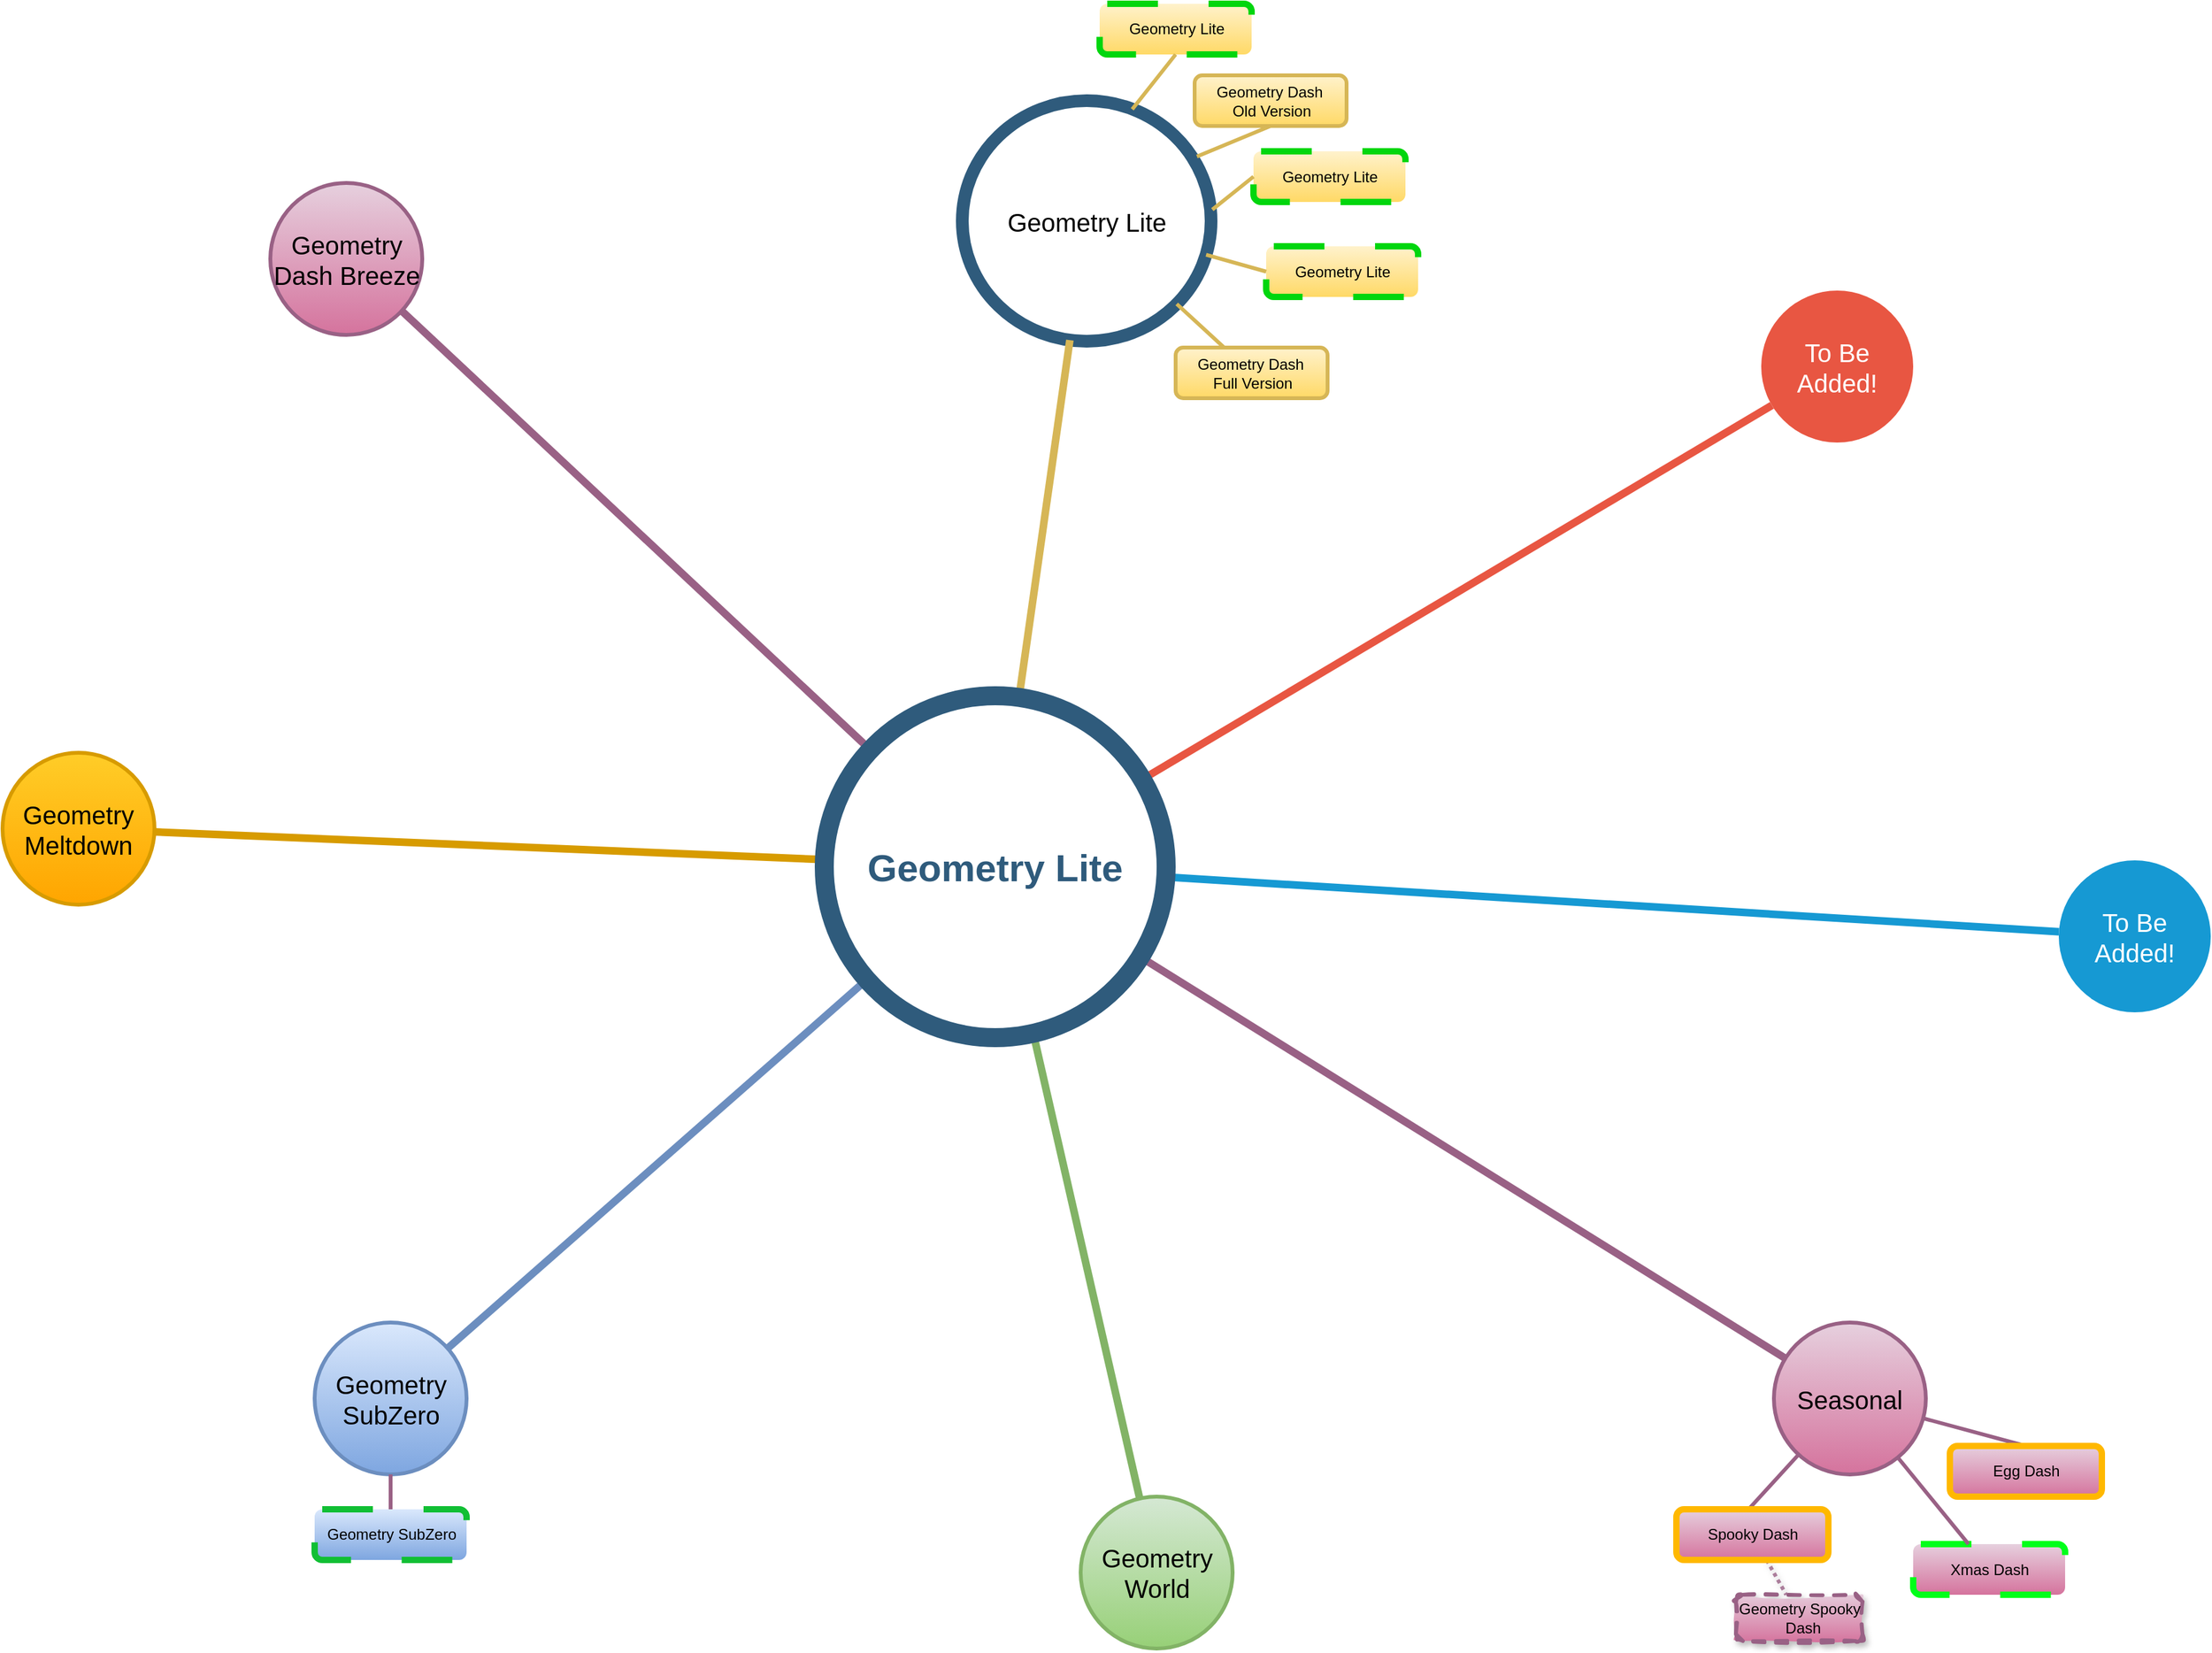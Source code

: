 <mxfile version="24.4.13" type="github">
  <diagram id="6a731a19-8d31-9384-78a2-239565b7b9f0" name="Page-1">
    <mxGraphModel dx="3500" dy="2057" grid="1" gridSize="10" guides="1" tooltips="1" connect="1" arrows="1" fold="1" page="1" pageScale="1" pageWidth="1169" pageHeight="827" background="none" math="0" shadow="0">
      <root>
        <mxCell id="0" />
        <mxCell id="1" parent="0" />
        <mxCell id="1350" value="Geometry Dash Breeze" style="ellipse;whiteSpace=wrap;html=1;shadow=0;fontFamily=Helvetica;fontSize=20;align=center;strokeWidth=3;fillColor=#e6d0de;strokeColor=#996185;gradientColor=#d5739d;" parent="1" vertex="1">
          <mxGeometry x="523.5" y="271.5" width="120" height="120" as="geometry" />
        </mxCell>
        <mxCell id="1351" value="Geometry Lite" style="ellipse;whiteSpace=wrap;html=1;shadow=0;fontFamily=Helvetica;fontSize=20;align=center;strokeWidth=10;fillColor=#FFFFFF;strokeColor=#2F5B7C;gradientColor=#FFFFFF;" parent="1" vertex="1">
          <mxGeometry x="1070" y="206.5" width="196.5" height="190" as="geometry" />
        </mxCell>
        <mxCell id="1352" value="To Be Added!" style="ellipse;whiteSpace=wrap;html=1;shadow=0;fontFamily=Helvetica;fontSize=20;fontColor=#FFFFFF;align=center;strokeWidth=3;fillColor=#E85642;strokeColor=none;" parent="1" vertex="1">
          <mxGeometry x="1701" y="356.5" width="120" height="120" as="geometry" />
        </mxCell>
        <mxCell id="1353" value="To Be Added!" style="ellipse;whiteSpace=wrap;html=1;shadow=0;fontFamily=Helvetica;fontSize=20;fontColor=#FFFFFF;align=center;strokeWidth=3;fillColor=#1699D3;strokeColor=none;" parent="1" vertex="1">
          <mxGeometry x="1936" y="806.5" width="120" height="120" as="geometry" />
        </mxCell>
        <mxCell id="1354" value="Seasonal" style="ellipse;whiteSpace=wrap;html=1;shadow=0;fontFamily=Helvetica;fontSize=20;align=center;strokeWidth=3;fillColor=#e6d0de;strokeColor=#996185;gradientColor=#d5739d;" parent="1" vertex="1">
          <mxGeometry x="1711" y="1171.5" width="120" height="120" as="geometry" />
        </mxCell>
        <mxCell id="1355" value="Geometry World" style="ellipse;whiteSpace=wrap;html=1;shadow=0;fontFamily=Helvetica;fontSize=20;align=center;strokeWidth=3;fillColor=#d5e8d4;strokeColor=#82b366;gradientColor=#97d077;" parent="1" vertex="1">
          <mxGeometry x="1163.5" y="1309" width="120" height="120" as="geometry" />
        </mxCell>
        <mxCell id="1356" value="Geometry SubZero" style="ellipse;whiteSpace=wrap;html=1;shadow=0;fontFamily=Helvetica;fontSize=20;align=center;strokeWidth=3;fillColor=#dae8fc;strokeColor=#6c8ebf;gradientColor=#7ea6e0;" parent="1" vertex="1">
          <mxGeometry x="558.5" y="1171.5" width="120" height="120" as="geometry" />
        </mxCell>
        <mxCell id="1359" style="endArrow=none;strokeWidth=6;strokeColor=#996185;html=1;fillColor=#e6d0de;gradientColor=#d5739d;" parent="1" source="1515" target="1350" edge="1">
          <mxGeometry relative="1" as="geometry" />
        </mxCell>
        <mxCell id="1360" style="endArrow=none;strokeWidth=6;strokeColor=#d6b656;html=1;fillColor=#fff2cc;gradientColor=#ffd966;" parent="1" source="1515" target="1351" edge="1">
          <mxGeometry relative="1" as="geometry" />
        </mxCell>
        <mxCell id="1361" style="endArrow=none;strokeWidth=6;strokeColor=#E85642;html=1;" parent="1" source="1515" target="1352" edge="1">
          <mxGeometry relative="1" as="geometry" />
        </mxCell>
        <mxCell id="1362" style="endArrow=none;strokeWidth=6;strokeColor=#1699D3;html=1;" parent="1" source="1515" target="1353" edge="1">
          <mxGeometry relative="1" as="geometry" />
        </mxCell>
        <mxCell id="1363" style="endArrow=none;strokeWidth=6;strokeColor=#d79b00;html=1;fillColor=#ffcd28;gradientColor=#ffa500;" parent="1" source="1515" target="1516" edge="1">
          <mxGeometry relative="1" as="geometry" />
        </mxCell>
        <mxCell id="1364" style="endArrow=none;strokeWidth=6;strokeColor=#996185;html=1;fillColor=#e6d0de;gradientColor=#d5739d;" parent="1" source="1515" target="1354" edge="1">
          <mxGeometry relative="1" as="geometry" />
        </mxCell>
        <mxCell id="1365" value="" style="edgeStyle=none;endArrow=none;strokeWidth=6;strokeColor=#82b366;html=1;fillColor=#d5e8d4;gradientColor=#97d077;" parent="1" source="1515" target="1355" edge="1">
          <mxGeometry x="181" y="226.5" width="100" height="100" as="geometry">
            <mxPoint x="181" y="326.5" as="sourcePoint" />
            <mxPoint x="281" y="226.5" as="targetPoint" />
          </mxGeometry>
        </mxCell>
        <mxCell id="1366" value="" style="edgeStyle=none;endArrow=none;strokeWidth=6;strokeColor=#6c8ebf;html=1;fillColor=#dae8fc;gradientColor=#7ea6e0;" parent="1" source="1515" target="1356" edge="1">
          <mxGeometry x="181" y="226.5" width="100" height="100" as="geometry">
            <mxPoint x="181" y="326.5" as="sourcePoint" />
            <mxPoint x="281" y="226.5" as="targetPoint" />
          </mxGeometry>
        </mxCell>
        <mxCell id="1398" value="Geometry Dash&amp;nbsp;&lt;div&gt;&lt;span style=&quot;background-color: initial;&quot;&gt;Full Version&lt;/span&gt;&lt;/div&gt;" style="rounded=1;fillColor=#fff2cc;strokeColor=#d6b656;strokeWidth=3;shadow=0;html=1;gradientColor=#ffd966;" parent="1" vertex="1">
          <mxGeometry x="1238.5" y="401.5" width="120" height="40" as="geometry" />
        </mxCell>
        <mxCell id="1410" value="" style="edgeStyle=none;endArrow=none;strokeWidth=3;strokeColor=#d6b656;html=1;fillColor=#fff2cc;gradientColor=#ffd966;" parent="1" source="1351" target="1398" edge="1">
          <mxGeometry x="3.5" y="21.5" width="100" height="100" as="geometry">
            <mxPoint x="3.5" y="121.5" as="sourcePoint" />
            <mxPoint x="103.5" y="21.5" as="targetPoint" />
          </mxGeometry>
        </mxCell>
        <mxCell id="1458" value="&lt;p style=&quot;line-height: 0%;&quot;&gt;&lt;/p&gt;&lt;div style=&quot;text-align: justify;&quot;&gt;&lt;span style=&quot;background-color: initial;&quot;&gt;Geometry Spooky&lt;/span&gt;&lt;/div&gt;&lt;div style=&quot;text-align: justify;&quot;&gt;&lt;span style=&quot;background-color: initial;&quot;&gt;&amp;nbsp; &amp;nbsp; &amp;nbsp; &amp;nbsp; &amp;nbsp; &amp;nbsp;Dash&lt;/span&gt;&lt;/div&gt;&lt;p&gt;&lt;/p&gt;" style="rounded=1;fillColor=#e6d0de;strokeColor=#996185;strokeWidth=3;shadow=1;html=1;gradientColor=#d5739d;glass=0;sketch=1;curveFitting=1;jiggle=2;dashed=1;" parent="1" vertex="1">
          <mxGeometry x="1681" y="1386.5" width="100" height="36.5" as="geometry" />
        </mxCell>
        <mxCell id="1461" value="Xmas Dash" style="rounded=1;fillColor=#e6d0de;strokeColor=#00FF1A;strokeWidth=5;shadow=0;html=1;gradientColor=#d5739d;dashed=1;dashPattern=8 8;" parent="1" vertex="1">
          <mxGeometry x="1821" y="1346.5" width="120" height="40" as="geometry" />
        </mxCell>
        <mxCell id="1464" value="" style="edgeStyle=none;endArrow=none;strokeWidth=3;strokeColor=#996185;html=1;fillColor=#e6d0de;gradientColor=#d5739d;" parent="1" source="1354" target="1461" edge="1">
          <mxGeometry x="251" y="-103.5" width="100" height="100" as="geometry">
            <mxPoint x="251" y="-3.5" as="sourcePoint" />
            <mxPoint x="351" y="-103.5" as="targetPoint" />
          </mxGeometry>
        </mxCell>
        <mxCell id="1465" value="" style="edgeStyle=none;endArrow=none;strokeWidth=3;strokeColor=#996185;html=1;fillColor=#e6d0de;gradientColor=#d5739d;shadow=1;flowAnimation=0;jumpStyle=gap;dashed=1;dashPattern=1 1;startArrow=none;startFill=0;endFill=0;opacity=80;jumpSize=3;" parent="1" source="eUeaxhclnZeXXgq2JGaq-1542" target="1458" edge="1">
          <mxGeometry x="251" y="-103.5" width="100" height="100" as="geometry">
            <mxPoint x="1738.848" y="1291.703" as="sourcePoint" />
            <mxPoint x="1711.004" y="1389" as="targetPoint" />
          </mxGeometry>
        </mxCell>
        <mxCell id="1514" style="edgeStyle=orthogonalEdgeStyle;rounded=0;html=1;exitX=0.75;exitY=0;entryX=0.75;entryY=0;startArrow=none;startFill=0;endArrow=block;endFill=1;jettySize=auto;orthogonalLoop=1;strokeColor=#12aab5;strokeWidth=6;fontSize=20;fontColor=#2F5B7C;" parent="1" edge="1">
          <mxGeometry relative="1" as="geometry">
            <mxPoint x="1611" y="371.5" as="sourcePoint" />
            <mxPoint x="1611" y="371.5" as="targetPoint" />
          </mxGeometry>
        </mxCell>
        <mxCell id="1515" value="Geometry Lite" style="ellipse;whiteSpace=wrap;html=1;shadow=0;fontFamily=Helvetica;fontSize=30;fontColor=#2F5B7C;align=center;strokeColor=#2F5B7C;strokeWidth=15;fillColor=#FFFFFF;fontStyle=1;gradientColor=none;" parent="1" vertex="1">
          <mxGeometry x="961" y="676.5" width="270" height="270" as="geometry" />
        </mxCell>
        <mxCell id="1516" value="Geometry Meltdown" style="ellipse;whiteSpace=wrap;html=1;shadow=0;fontFamily=Helvetica;fontSize=20;align=center;strokeWidth=3;fillColor=#ffcd28;strokeColor=#d79b00;gradientColor=#ffa500;" parent="1" vertex="1">
          <mxGeometry x="312" y="721.5" width="120" height="120" as="geometry" />
        </mxCell>
        <mxCell id="eUeaxhclnZeXXgq2JGaq-1543" value="" style="edgeStyle=none;endArrow=none;strokeWidth=3;strokeColor=#996185;html=1;fillColor=#e6d0de;gradientColor=#d5739d;" edge="1" parent="1" source="1354">
          <mxGeometry x="251" y="-103.5" width="100" height="100" as="geometry">
            <mxPoint x="1718.796" y="1280.324" as="sourcePoint" />
            <mxPoint x="1690.996" y="1319" as="targetPoint" />
          </mxGeometry>
        </mxCell>
        <mxCell id="eUeaxhclnZeXXgq2JGaq-1542" value="Spooky Dash" style="rounded=1;fillColor=#e6d0de;strokeColor=#FFB800;strokeWidth=5;shadow=0;html=1;gradientColor=#d5739d;" vertex="1" parent="1">
          <mxGeometry x="1634" y="1319" width="120" height="40" as="geometry" />
        </mxCell>
        <mxCell id="eUeaxhclnZeXXgq2JGaq-1544" value="Geometry Lite" style="rounded=1;fillColor=#fff2cc;strokeColor=#00D60E;strokeWidth=5;shadow=0;html=1;gradientColor=#ffd966;dashed=1;dashPattern=8 8;" vertex="1" parent="1">
          <mxGeometry x="1310" y="321.5" width="120" height="40" as="geometry" />
        </mxCell>
        <mxCell id="eUeaxhclnZeXXgq2JGaq-1545" value="" style="edgeStyle=none;endArrow=none;strokeWidth=3;strokeColor=#d6b656;html=1;fillColor=#fff2cc;gradientColor=#ffd966;entryX=0;entryY=0.5;entryDx=0;entryDy=0;" edge="1" parent="1" source="1351" target="eUeaxhclnZeXXgq2JGaq-1544">
          <mxGeometry x="3.5" y="21.5" width="100" height="100" as="geometry">
            <mxPoint x="1249" y="377" as="sourcePoint" />
            <mxPoint x="1287" y="412" as="targetPoint" />
          </mxGeometry>
        </mxCell>
        <mxCell id="eUeaxhclnZeXXgq2JGaq-1546" value="Geometry Lite" style="rounded=1;fillColor=#fff2cc;strokeColor=#00D60E;strokeWidth=5;shadow=0;html=1;gradientColor=#ffd966;dashed=1;dashPattern=8 8;" vertex="1" parent="1">
          <mxGeometry x="1300" y="246.5" width="120" height="40" as="geometry" />
        </mxCell>
        <mxCell id="eUeaxhclnZeXXgq2JGaq-1547" value="" style="edgeStyle=none;endArrow=none;strokeWidth=3;strokeColor=#d6b656;html=1;fillColor=#fff2cc;gradientColor=#ffd966;entryX=0;entryY=0.5;entryDx=0;entryDy=0;exitX=1.005;exitY=0.453;exitDx=0;exitDy=0;exitPerimeter=0;" edge="1" parent="1" target="eUeaxhclnZeXXgq2JGaq-1546" source="1351">
          <mxGeometry x="3.5" y="21.5" width="100" height="100" as="geometry">
            <mxPoint x="1238.5" y="253" as="sourcePoint" />
            <mxPoint x="1262.5" y="337" as="targetPoint" />
          </mxGeometry>
        </mxCell>
        <mxCell id="eUeaxhclnZeXXgq2JGaq-1548" value="Geometry Dash&amp;nbsp;&lt;div&gt;Old Version&lt;/div&gt;" style="rounded=1;fillColor=#fff2cc;strokeColor=#d6b656;strokeWidth=3;shadow=0;html=1;gradientColor=#ffd966;" vertex="1" parent="1">
          <mxGeometry x="1253.5" y="186.5" width="120" height="40" as="geometry" />
        </mxCell>
        <mxCell id="eUeaxhclnZeXXgq2JGaq-1549" value="" style="edgeStyle=none;endArrow=none;strokeWidth=3;strokeColor=#d6b656;html=1;fillColor=#fff2cc;gradientColor=#ffd966;exitX=0.943;exitY=0.232;exitDx=0;exitDy=0;exitPerimeter=0;entryX=0.5;entryY=1;entryDx=0;entryDy=0;" edge="1" parent="1" target="eUeaxhclnZeXXgq2JGaq-1548" source="1351">
          <mxGeometry x="3.5" y="21.5" width="100" height="100" as="geometry">
            <mxPoint x="1254" y="152" as="sourcePoint" />
            <mxPoint x="118.5" y="-193.5" as="targetPoint" />
          </mxGeometry>
        </mxCell>
        <mxCell id="eUeaxhclnZeXXgq2JGaq-1550" value="Geometry Lite" style="rounded=1;fillColor=#fff2cc;strokeColor=#00D60E;strokeWidth=5;shadow=0;html=1;gradientColor=#ffd966;dashed=1;dashPattern=8 8;" vertex="1" parent="1">
          <mxGeometry x="1178.5" y="130" width="120" height="40" as="geometry" />
        </mxCell>
        <mxCell id="eUeaxhclnZeXXgq2JGaq-1551" value="" style="edgeStyle=none;endArrow=none;strokeWidth=3;strokeColor=#d6b656;html=1;fillColor=#fff2cc;gradientColor=#ffd966;entryX=0.5;entryY=1;entryDx=0;entryDy=0;exitX=0.683;exitY=0.036;exitDx=0;exitDy=0;exitPerimeter=0;" edge="1" parent="1" target="eUeaxhclnZeXXgq2JGaq-1550" source="1351">
          <mxGeometry x="3.5" y="21.5" width="100" height="100" as="geometry">
            <mxPoint x="1170" y="200" as="sourcePoint" />
            <mxPoint x="1152.5" y="224" as="targetPoint" />
          </mxGeometry>
        </mxCell>
        <mxCell id="eUeaxhclnZeXXgq2JGaq-1554" value="Geometry SubZero" style="rounded=1;fillColor=#dae8fc;strokeColor=#11BF34;strokeWidth=5;shadow=0;html=1;gradientColor=#7ea6e0;dashed=1;dashPattern=8 8;" vertex="1" parent="1">
          <mxGeometry x="558.5" y="1319" width="120" height="40" as="geometry" />
        </mxCell>
        <mxCell id="eUeaxhclnZeXXgq2JGaq-1555" value="" style="edgeStyle=none;endArrow=none;strokeWidth=3;strokeColor=#996185;html=1;fillColor=#e6d0de;gradientColor=#d5739d;" edge="1" parent="1" target="eUeaxhclnZeXXgq2JGaq-1554" source="1356">
          <mxGeometry x="251" y="-103.5" width="100" height="100" as="geometry">
            <mxPoint x="643.5" y="1284.75" as="sourcePoint" />
            <mxPoint x="-814.5" y="-96.75" as="targetPoint" />
          </mxGeometry>
        </mxCell>
        <mxCell id="eUeaxhclnZeXXgq2JGaq-1557" value="" style="edgeStyle=none;endArrow=none;strokeWidth=3;strokeColor=#996185;html=1;fillColor=#e6d0de;gradientColor=#d5739d;entryX=0.5;entryY=0;entryDx=0;entryDy=0;" edge="1" parent="1" target="eUeaxhclnZeXXgq2JGaq-1558" source="1354">
          <mxGeometry x="251" y="-103.5" width="100" height="100" as="geometry">
            <mxPoint x="1861" y="1183" as="sourcePoint" />
            <mxPoint x="1873" y="1271.5" as="targetPoint" />
          </mxGeometry>
        </mxCell>
        <mxCell id="eUeaxhclnZeXXgq2JGaq-1558" value="Egg Dash" style="rounded=1;fillColor=#e6d0de;strokeColor=#FFB800;strokeWidth=5;shadow=0;html=1;gradientColor=#d5739d;" vertex="1" parent="1">
          <mxGeometry x="1850" y="1269" width="120" height="40" as="geometry" />
        </mxCell>
      </root>
    </mxGraphModel>
  </diagram>
</mxfile>
